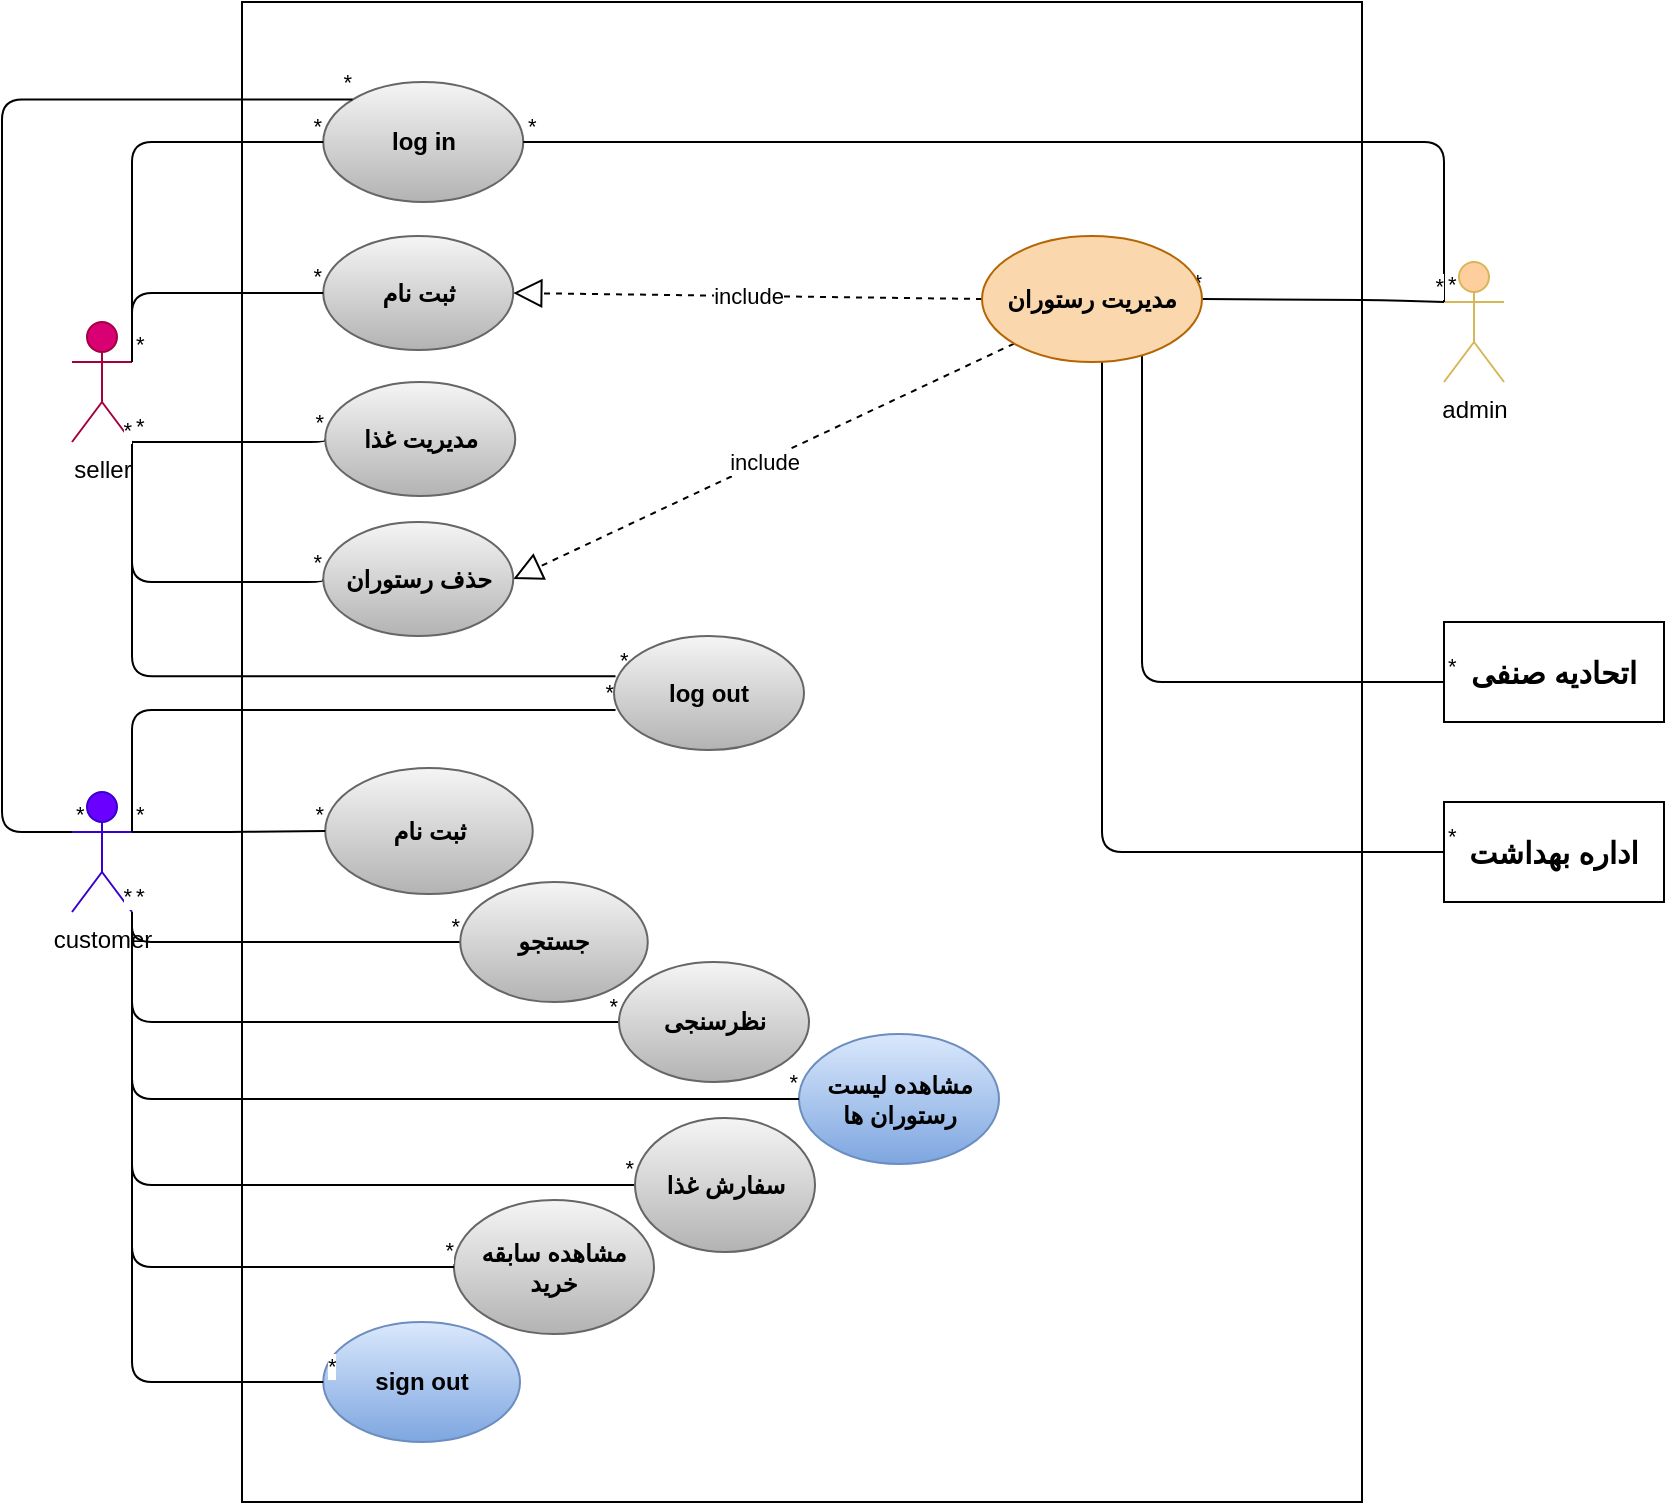 <mxfile version="13.10.9" type="github">
  <diagram name="Page-1" id="e7e014a7-5840-1c2e-5031-d8a46d1fe8dd">
    <mxGraphModel dx="1422" dy="780" grid="1" gridSize="10" guides="1" tooltips="1" connect="1" arrows="1" fold="1" page="1" pageScale="1" pageWidth="1169" pageHeight="826" background="#ffffff" math="0" shadow="0">
      <root>
        <mxCell id="0" />
        <mxCell id="1" parent="0" />
        <mxCell id="Ti_cdP-LwR2GLxK3Q5Qu-41" value="" style="rounded=0;whiteSpace=wrap;html=1;" parent="1" vertex="1">
          <mxGeometry x="310" y="140" width="560" height="750" as="geometry" />
        </mxCell>
        <mxCell id="Ti_cdP-LwR2GLxK3Q5Qu-43" value="&lt;font color=&quot;#000000&quot;&gt;customer&lt;/font&gt;" style="shape=umlActor;verticalLabelPosition=bottom;verticalAlign=top;html=1;outlineConnect=0;fillColor=#6a00ff;strokeColor=#3700CC;fontColor=#ffffff;" parent="1" vertex="1">
          <mxGeometry x="225" y="535" width="30" height="60" as="geometry" />
        </mxCell>
        <mxCell id="Ti_cdP-LwR2GLxK3Q5Qu-42" value="&lt;font color=&quot;#000000&quot;&gt;seller&lt;br&gt;&lt;/font&gt;" style="shape=umlActor;verticalLabelPosition=bottom;verticalAlign=top;html=1;outlineConnect=0;fillColor=#d80073;strokeColor=#A50040;fontColor=#ffffff;" parent="1" vertex="1">
          <mxGeometry x="225" y="300" width="30" height="60" as="geometry" />
        </mxCell>
        <mxCell id="rXxGUh9YkXs_mze31AUG-5" value="admin" style="shape=umlActor;verticalLabelPosition=bottom;verticalAlign=top;html=1;outlineConnect=0;strokeColor=#d6b656;fillColor=#FFCE9F;" parent="1" vertex="1">
          <mxGeometry x="911" y="270" width="30" height="60" as="geometry" />
        </mxCell>
        <mxCell id="Jm9gUiOZweeL1IYtcXkK-2" value="log in" style="ellipse;whiteSpace=wrap;html=1;fillColor=#f5f5f5;strokeColor=#666666;gradientColor=#b3b3b3;fontStyle=1" parent="1" vertex="1">
          <mxGeometry x="350.63" y="180" width="100" height="60" as="geometry" />
        </mxCell>
        <mxCell id="oFaBCXIpXnut_KhmdDa9-3" value="مشاهده سابقه خرید" style="ellipse;whiteSpace=wrap;html=1;fillColor=#f5f5f5;strokeColor=#666666;gradientColor=#b3b3b3;fontStyle=1" parent="1" vertex="1">
          <mxGeometry x="416" y="739" width="100" height="67" as="geometry" />
        </mxCell>
        <mxCell id="oFaBCXIpXnut_KhmdDa9-5" value="اتحادیه صنفی" style="rounded=0;whiteSpace=wrap;html=1;fontStyle=1;fontSize=15;" parent="1" vertex="1">
          <mxGeometry x="911" y="450" width="110" height="50" as="geometry" />
        </mxCell>
        <mxCell id="oFaBCXIpXnut_KhmdDa9-6" value="اداره بهداشت" style="rounded=0;whiteSpace=wrap;html=1;fontStyle=1;fontSize=15;" parent="1" vertex="1">
          <mxGeometry x="911" y="540" width="110" height="50" as="geometry" />
        </mxCell>
        <mxCell id="oFaBCXIpXnut_KhmdDa9-7" value="مشاهده لیست رستوران ها" style="ellipse;whiteSpace=wrap;html=1;fillColor=#dae8fc;strokeColor=#6c8ebf;gradientColor=#7ea6e0;fontStyle=1" parent="1" vertex="1">
          <mxGeometry x="588.5" y="656" width="100" height="65" as="geometry" />
        </mxCell>
        <mxCell id="oFaBCXIpXnut_KhmdDa9-9" style="edgeStyle=orthogonalEdgeStyle;rounded=0;orthogonalLoop=1;jettySize=auto;html=1;exitX=0.5;exitY=1;exitDx=0;exitDy=0;" parent="1" source="oFaBCXIpXnut_KhmdDa9-7" target="oFaBCXIpXnut_KhmdDa9-7" edge="1">
          <mxGeometry relative="1" as="geometry" />
        </mxCell>
        <mxCell id="oFaBCXIpXnut_KhmdDa9-20" value="sign out" style="ellipse;whiteSpace=wrap;html=1;fillColor=#dae8fc;strokeColor=#6c8ebf;gradientColor=#7ea6e0;fontStyle=1" parent="1" vertex="1">
          <mxGeometry x="350.63" y="800" width="98.38" height="60" as="geometry" />
        </mxCell>
        <mxCell id="oFaBCXIpXnut_KhmdDa9-25" value="ثبت نام" style="ellipse;whiteSpace=wrap;html=1;fillColor=#f5f5f5;strokeColor=#666666;gradientColor=#b3b3b3;fontStyle=1" parent="1" vertex="1">
          <mxGeometry x="350.63" y="257" width="95" height="57" as="geometry" />
        </mxCell>
        <mxCell id="oFaBCXIpXnut_KhmdDa9-83" value="" style="endArrow=none;html=1;edgeStyle=orthogonalEdgeStyle;entryX=1;entryY=0.5;entryDx=0;entryDy=0;exitX=0;exitY=0.333;exitDx=0;exitDy=0;exitPerimeter=0;" parent="1" source="rXxGUh9YkXs_mze31AUG-5" target="oFaBCXIpXnut_KhmdDa9-54" edge="1">
          <mxGeometry relative="1" as="geometry">
            <mxPoint x="637.5" y="361.5" as="sourcePoint" />
            <mxPoint x="790" y="340" as="targetPoint" />
            <Array as="points">
              <mxPoint x="880" y="289" />
              <mxPoint x="850" y="289" />
            </Array>
          </mxGeometry>
        </mxCell>
        <mxCell id="oFaBCXIpXnut_KhmdDa9-84" value="*" style="edgeLabel;resizable=0;html=1;align=left;verticalAlign=bottom;" parent="oFaBCXIpXnut_KhmdDa9-83" connectable="0" vertex="1">
          <mxGeometry x="-1" relative="1" as="geometry" />
        </mxCell>
        <mxCell id="oFaBCXIpXnut_KhmdDa9-85" value="*" style="edgeLabel;resizable=0;html=1;align=right;verticalAlign=bottom;" parent="oFaBCXIpXnut_KhmdDa9-83" connectable="0" vertex="1">
          <mxGeometry x="1" relative="1" as="geometry" />
        </mxCell>
        <mxCell id="oFaBCXIpXnut_KhmdDa9-86" value="" style="endArrow=none;html=1;edgeStyle=orthogonalEdgeStyle;entryX=0.5;entryY=1;entryDx=0;entryDy=0;" parent="1" source="oFaBCXIpXnut_KhmdDa9-5" target="oFaBCXIpXnut_KhmdDa9-54" edge="1">
          <mxGeometry relative="1" as="geometry">
            <mxPoint x="625" y="381.5" as="sourcePoint" />
            <mxPoint x="777.5" y="360" as="targetPoint" />
            <Array as="points">
              <mxPoint x="760" y="480" />
              <mxPoint x="760" y="300" />
              <mxPoint x="735" y="300" />
            </Array>
          </mxGeometry>
        </mxCell>
        <mxCell id="oFaBCXIpXnut_KhmdDa9-87" value="*" style="edgeLabel;resizable=0;html=1;align=left;verticalAlign=bottom;" parent="oFaBCXIpXnut_KhmdDa9-86" connectable="0" vertex="1">
          <mxGeometry x="-1" relative="1" as="geometry" />
        </mxCell>
        <mxCell id="oFaBCXIpXnut_KhmdDa9-88" value="*" style="edgeLabel;resizable=0;html=1;align=right;verticalAlign=bottom;" parent="oFaBCXIpXnut_KhmdDa9-86" connectable="0" vertex="1">
          <mxGeometry x="1" relative="1" as="geometry" />
        </mxCell>
        <mxCell id="oFaBCXIpXnut_KhmdDa9-89" value="" style="endArrow=none;html=1;edgeStyle=orthogonalEdgeStyle;entryX=0;entryY=1;entryDx=0;entryDy=0;exitX=0;exitY=0.5;exitDx=0;exitDy=0;" parent="1" source="oFaBCXIpXnut_KhmdDa9-6" target="oFaBCXIpXnut_KhmdDa9-54" edge="1">
          <mxGeometry relative="1" as="geometry">
            <mxPoint x="870" y="565" as="sourcePoint" />
            <mxPoint x="732.5" y="340" as="targetPoint" />
            <Array as="points">
              <mxPoint x="740" y="565" />
              <mxPoint x="740" y="305" />
              <mxPoint x="696" y="305" />
            </Array>
          </mxGeometry>
        </mxCell>
        <mxCell id="oFaBCXIpXnut_KhmdDa9-90" value="*" style="edgeLabel;resizable=0;html=1;align=left;verticalAlign=bottom;" parent="oFaBCXIpXnut_KhmdDa9-89" connectable="0" vertex="1">
          <mxGeometry x="-1" relative="1" as="geometry" />
        </mxCell>
        <mxCell id="oFaBCXIpXnut_KhmdDa9-91" value="*" style="edgeLabel;resizable=0;html=1;align=right;verticalAlign=bottom;" parent="oFaBCXIpXnut_KhmdDa9-89" connectable="0" vertex="1">
          <mxGeometry x="1" relative="1" as="geometry" />
        </mxCell>
        <mxCell id="oFaBCXIpXnut_KhmdDa9-92" value="" style="endArrow=none;html=1;edgeStyle=orthogonalEdgeStyle;entryX=0;entryY=0.333;entryDx=0;entryDy=0;entryPerimeter=0;" parent="1" source="Jm9gUiOZweeL1IYtcXkK-2" target="rXxGUh9YkXs_mze31AUG-5" edge="1">
          <mxGeometry relative="1" as="geometry">
            <mxPoint x="670" y="430.75" as="sourcePoint" />
            <mxPoint x="900" y="310" as="targetPoint" />
            <Array as="points">
              <mxPoint x="911" y="210" />
            </Array>
          </mxGeometry>
        </mxCell>
        <mxCell id="oFaBCXIpXnut_KhmdDa9-93" value="*" style="edgeLabel;resizable=0;html=1;align=left;verticalAlign=bottom;" parent="oFaBCXIpXnut_KhmdDa9-92" connectable="0" vertex="1">
          <mxGeometry x="-1" relative="1" as="geometry" />
        </mxCell>
        <mxCell id="oFaBCXIpXnut_KhmdDa9-94" value="*" style="edgeLabel;resizable=0;html=1;align=right;verticalAlign=bottom;" parent="oFaBCXIpXnut_KhmdDa9-92" connectable="0" vertex="1">
          <mxGeometry x="1" relative="1" as="geometry" />
        </mxCell>
        <mxCell id="oFaBCXIpXnut_KhmdDa9-95" value="" style="endArrow=none;html=1;edgeStyle=orthogonalEdgeStyle;entryX=0;entryY=0.5;entryDx=0;entryDy=0;exitX=1;exitY=0.333;exitDx=0;exitDy=0;exitPerimeter=0;" parent="1" source="Ti_cdP-LwR2GLxK3Q5Qu-42" target="Jm9gUiOZweeL1IYtcXkK-2" edge="1">
          <mxGeometry relative="1" as="geometry">
            <mxPoint x="275" y="330" as="sourcePoint" />
            <mxPoint x="345.63" y="210" as="targetPoint" />
            <Array as="points">
              <mxPoint x="255" y="210" />
            </Array>
          </mxGeometry>
        </mxCell>
        <mxCell id="oFaBCXIpXnut_KhmdDa9-96" value="*" style="edgeLabel;resizable=0;html=1;align=left;verticalAlign=bottom;" parent="oFaBCXIpXnut_KhmdDa9-95" connectable="0" vertex="1">
          <mxGeometry x="-1" relative="1" as="geometry" />
        </mxCell>
        <mxCell id="oFaBCXIpXnut_KhmdDa9-97" value="*" style="edgeLabel;resizable=0;html=1;align=right;verticalAlign=bottom;" parent="oFaBCXIpXnut_KhmdDa9-95" connectable="0" vertex="1">
          <mxGeometry x="1" relative="1" as="geometry" />
        </mxCell>
        <mxCell id="oFaBCXIpXnut_KhmdDa9-98" value="" style="endArrow=none;html=1;edgeStyle=orthogonalEdgeStyle;entryX=0;entryY=0;entryDx=0;entryDy=0;exitX=0;exitY=0.333;exitDx=0;exitDy=0;exitPerimeter=0;" parent="1" source="Ti_cdP-LwR2GLxK3Q5Qu-43" target="Jm9gUiOZweeL1IYtcXkK-2" edge="1">
          <mxGeometry relative="1" as="geometry">
            <mxPoint x="210" y="550" as="sourcePoint" />
            <mxPoint x="622.5" y="380" as="targetPoint" />
            <Array as="points">
              <mxPoint x="190" y="555" />
              <mxPoint x="190" y="189" />
            </Array>
          </mxGeometry>
        </mxCell>
        <mxCell id="oFaBCXIpXnut_KhmdDa9-99" value="*" style="edgeLabel;resizable=0;html=1;align=left;verticalAlign=bottom;" parent="oFaBCXIpXnut_KhmdDa9-98" connectable="0" vertex="1">
          <mxGeometry x="-1" relative="1" as="geometry" />
        </mxCell>
        <mxCell id="oFaBCXIpXnut_KhmdDa9-100" value="*" style="edgeLabel;resizable=0;html=1;align=right;verticalAlign=bottom;" parent="oFaBCXIpXnut_KhmdDa9-98" connectable="0" vertex="1">
          <mxGeometry x="1" relative="1" as="geometry" />
        </mxCell>
        <mxCell id="oFaBCXIpXnut_KhmdDa9-107" value="" style="endArrow=none;html=1;edgeStyle=orthogonalEdgeStyle;exitX=1;exitY=1;exitDx=0;exitDy=0;exitPerimeter=0;entryX=0;entryY=0.5;entryDx=0;entryDy=0;" parent="1" source="Ti_cdP-LwR2GLxK3Q5Qu-43" target="Ropvw_bmy95mcoHRvxeS-3" edge="1">
          <mxGeometry relative="1" as="geometry">
            <mxPoint x="302.5" y="606.75" as="sourcePoint" />
            <mxPoint x="426" y="606" as="targetPoint" />
          </mxGeometry>
        </mxCell>
        <mxCell id="oFaBCXIpXnut_KhmdDa9-108" value="*" style="edgeLabel;resizable=0;html=1;align=left;verticalAlign=bottom;" parent="oFaBCXIpXnut_KhmdDa9-107" connectable="0" vertex="1">
          <mxGeometry x="-1" relative="1" as="geometry" />
        </mxCell>
        <mxCell id="oFaBCXIpXnut_KhmdDa9-109" value="*" style="edgeLabel;resizable=0;html=1;align=right;verticalAlign=bottom;" parent="oFaBCXIpXnut_KhmdDa9-107" connectable="0" vertex="1">
          <mxGeometry x="1" relative="1" as="geometry" />
        </mxCell>
        <mxCell id="oFaBCXIpXnut_KhmdDa9-110" value="" style="endArrow=none;html=1;edgeStyle=orthogonalEdgeStyle;exitX=1;exitY=1;exitDx=0;exitDy=0;exitPerimeter=0;entryX=0;entryY=0.5;entryDx=0;entryDy=0;" parent="1" source="Ti_cdP-LwR2GLxK3Q5Qu-43" target="oFaBCXIpXnut_KhmdDa9-7" edge="1">
          <mxGeometry relative="1" as="geometry">
            <mxPoint x="338.75" y="636.5" as="sourcePoint" />
            <mxPoint x="500" y="689" as="targetPoint" />
            <Array as="points">
              <mxPoint x="255" y="688" />
            </Array>
          </mxGeometry>
        </mxCell>
        <mxCell id="oFaBCXIpXnut_KhmdDa9-111" value="*" style="edgeLabel;resizable=0;html=1;align=left;verticalAlign=bottom;" parent="oFaBCXIpXnut_KhmdDa9-110" connectable="0" vertex="1">
          <mxGeometry x="-1" relative="1" as="geometry" />
        </mxCell>
        <mxCell id="oFaBCXIpXnut_KhmdDa9-112" value="*" style="edgeLabel;resizable=0;html=1;align=right;verticalAlign=bottom;" parent="oFaBCXIpXnut_KhmdDa9-110" connectable="0" vertex="1">
          <mxGeometry x="1" relative="1" as="geometry" />
        </mxCell>
        <mxCell id="oFaBCXIpXnut_KhmdDa9-113" value="" style="endArrow=none;html=1;edgeStyle=orthogonalEdgeStyle;entryX=0;entryY=0.5;entryDx=0;entryDy=0;exitX=1;exitY=1;exitDx=0;exitDy=0;exitPerimeter=0;" parent="1" source="Ti_cdP-LwR2GLxK3Q5Qu-42" target="Ropvw_bmy95mcoHRvxeS-1" edge="1">
          <mxGeometry relative="1" as="geometry">
            <mxPoint x="315" y="390" as="sourcePoint" />
            <mxPoint x="350.63" y="360" as="targetPoint" />
            <Array as="points">
              <mxPoint x="352" y="360" />
            </Array>
          </mxGeometry>
        </mxCell>
        <mxCell id="oFaBCXIpXnut_KhmdDa9-114" value="*" style="edgeLabel;resizable=0;html=1;align=left;verticalAlign=bottom;" parent="oFaBCXIpXnut_KhmdDa9-113" connectable="0" vertex="1">
          <mxGeometry x="-1" relative="1" as="geometry" />
        </mxCell>
        <mxCell id="oFaBCXIpXnut_KhmdDa9-115" value="*" style="edgeLabel;resizable=0;html=1;align=right;verticalAlign=bottom;" parent="oFaBCXIpXnut_KhmdDa9-113" connectable="0" vertex="1">
          <mxGeometry x="1" relative="1" as="geometry" />
        </mxCell>
        <mxCell id="oFaBCXIpXnut_KhmdDa9-116" value="" style="endArrow=none;html=1;edgeStyle=orthogonalEdgeStyle;entryX=0;entryY=0.5;entryDx=0;entryDy=0;exitX=1;exitY=1;exitDx=0;exitDy=0;exitPerimeter=0;" parent="1" source="Ti_cdP-LwR2GLxK3Q5Qu-43" target="Ropvw_bmy95mcoHRvxeS-6" edge="1">
          <mxGeometry relative="1" as="geometry">
            <mxPoint x="255" y="586" as="sourcePoint" />
            <mxPoint x="493.5" y="727.5" as="targetPoint" />
          </mxGeometry>
        </mxCell>
        <mxCell id="oFaBCXIpXnut_KhmdDa9-117" value="*" style="edgeLabel;resizable=0;html=1;align=left;verticalAlign=bottom;" parent="oFaBCXIpXnut_KhmdDa9-116" connectable="0" vertex="1">
          <mxGeometry x="-1" relative="1" as="geometry" />
        </mxCell>
        <mxCell id="oFaBCXIpXnut_KhmdDa9-118" value="*" style="edgeLabel;resizable=0;html=1;align=right;verticalAlign=bottom;" parent="oFaBCXIpXnut_KhmdDa9-116" connectable="0" vertex="1">
          <mxGeometry x="1" relative="1" as="geometry" />
        </mxCell>
        <mxCell id="oFaBCXIpXnut_KhmdDa9-119" value="" style="endArrow=none;html=1;edgeStyle=orthogonalEdgeStyle;exitX=1;exitY=1;exitDx=0;exitDy=0;exitPerimeter=0;entryX=0;entryY=0.5;entryDx=0;entryDy=0;" parent="1" source="Ti_cdP-LwR2GLxK3Q5Qu-43" target="oFaBCXIpXnut_KhmdDa9-16" edge="1">
          <mxGeometry relative="1" as="geometry">
            <mxPoint x="165" y="736" as="sourcePoint" />
            <mxPoint x="493.5" y="650" as="targetPoint" />
            <Array as="points">
              <mxPoint x="255" y="650" />
            </Array>
          </mxGeometry>
        </mxCell>
        <mxCell id="oFaBCXIpXnut_KhmdDa9-120" value="*" style="edgeLabel;resizable=0;html=1;align=left;verticalAlign=bottom;" parent="oFaBCXIpXnut_KhmdDa9-119" connectable="0" vertex="1">
          <mxGeometry x="-1" relative="1" as="geometry" />
        </mxCell>
        <mxCell id="oFaBCXIpXnut_KhmdDa9-121" value="*" style="edgeLabel;resizable=0;html=1;align=right;verticalAlign=bottom;" parent="oFaBCXIpXnut_KhmdDa9-119" connectable="0" vertex="1">
          <mxGeometry x="1" relative="1" as="geometry" />
        </mxCell>
        <mxCell id="oFaBCXIpXnut_KhmdDa9-122" value="" style="endArrow=none;html=1;edgeStyle=orthogonalEdgeStyle;entryX=0;entryY=0.5;entryDx=0;entryDy=0;exitX=1;exitY=1;exitDx=0;exitDy=0;exitPerimeter=0;" parent="1" source="Ti_cdP-LwR2GLxK3Q5Qu-43" target="oFaBCXIpXnut_KhmdDa9-3" edge="1">
          <mxGeometry relative="1" as="geometry">
            <mxPoint x="265" y="570" as="sourcePoint" />
            <mxPoint x="411.0" y="772.5" as="targetPoint" />
            <Array as="points">
              <mxPoint x="255" y="773" />
            </Array>
          </mxGeometry>
        </mxCell>
        <mxCell id="oFaBCXIpXnut_KhmdDa9-123" value="*" style="edgeLabel;resizable=0;html=1;align=left;verticalAlign=bottom;" parent="oFaBCXIpXnut_KhmdDa9-122" connectable="0" vertex="1">
          <mxGeometry x="-1" relative="1" as="geometry" />
        </mxCell>
        <mxCell id="oFaBCXIpXnut_KhmdDa9-124" value="*" style="edgeLabel;resizable=0;html=1;align=right;verticalAlign=bottom;" parent="oFaBCXIpXnut_KhmdDa9-122" connectable="0" vertex="1">
          <mxGeometry x="1" relative="1" as="geometry" />
        </mxCell>
        <mxCell id="oFaBCXIpXnut_KhmdDa9-125" value="" style="endArrow=none;html=1;edgeStyle=orthogonalEdgeStyle;entryX=1;entryY=1;entryDx=0;entryDy=0;entryPerimeter=0;exitX=0;exitY=0.5;exitDx=0;exitDy=0;" parent="1" source="oFaBCXIpXnut_KhmdDa9-20" target="Ti_cdP-LwR2GLxK3Q5Qu-43" edge="1">
          <mxGeometry relative="1" as="geometry">
            <mxPoint x="351" y="830" as="sourcePoint" />
            <mxPoint x="455" y="786" as="targetPoint" />
            <Array as="points">
              <mxPoint x="255" y="830" />
            </Array>
          </mxGeometry>
        </mxCell>
        <mxCell id="oFaBCXIpXnut_KhmdDa9-126" value="*" style="edgeLabel;resizable=0;html=1;align=left;verticalAlign=bottom;" parent="oFaBCXIpXnut_KhmdDa9-125" connectable="0" vertex="1">
          <mxGeometry x="-1" relative="1" as="geometry" />
        </mxCell>
        <mxCell id="oFaBCXIpXnut_KhmdDa9-127" value="*" style="edgeLabel;resizable=0;html=1;align=right;verticalAlign=bottom;" parent="oFaBCXIpXnut_KhmdDa9-125" connectable="0" vertex="1">
          <mxGeometry x="1" relative="1" as="geometry" />
        </mxCell>
        <mxCell id="oFaBCXIpXnut_KhmdDa9-134" value="" style="endArrow=none;html=1;edgeStyle=orthogonalEdgeStyle;entryX=0;entryY=0.5;entryDx=0;entryDy=0;exitX=1;exitY=1;exitDx=0;exitDy=0;exitPerimeter=0;" parent="1" source="Ti_cdP-LwR2GLxK3Q5Qu-42" target="Ropvw_bmy95mcoHRvxeS-2" edge="1">
          <mxGeometry relative="1" as="geometry">
            <mxPoint x="275" y="430" as="sourcePoint" />
            <mxPoint x="350.63" y="430" as="targetPoint" />
            <Array as="points">
              <mxPoint x="255" y="430" />
              <mxPoint x="351" y="430" />
            </Array>
          </mxGeometry>
        </mxCell>
        <mxCell id="oFaBCXIpXnut_KhmdDa9-135" value="*" style="edgeLabel;resizable=0;html=1;align=left;verticalAlign=bottom;" parent="oFaBCXIpXnut_KhmdDa9-134" connectable="0" vertex="1">
          <mxGeometry x="-1" relative="1" as="geometry" />
        </mxCell>
        <mxCell id="oFaBCXIpXnut_KhmdDa9-136" value="*" style="edgeLabel;resizable=0;html=1;align=right;verticalAlign=bottom;" parent="oFaBCXIpXnut_KhmdDa9-134" connectable="0" vertex="1">
          <mxGeometry x="1" relative="1" as="geometry" />
        </mxCell>
        <mxCell id="0yDzKwt1mDLhN0Ld_7wp-2" value="include" style="endArrow=block;dashed=1;endFill=0;endSize=12;html=1;entryX=1;entryY=0.5;entryDx=0;entryDy=0;exitX=0;exitY=0.5;exitDx=0;exitDy=0;" parent="1" source="oFaBCXIpXnut_KhmdDa9-54" target="oFaBCXIpXnut_KhmdDa9-25" edge="1">
          <mxGeometry width="160" relative="1" as="geometry">
            <mxPoint x="720" y="270" as="sourcePoint" />
            <mxPoint x="740" y="270" as="targetPoint" />
          </mxGeometry>
        </mxCell>
        <mxCell id="LZOqlYVMBqQ8iP9V0Yqu-1" value="include" style="endArrow=block;dashed=1;endFill=0;endSize=12;html=1;entryX=1;entryY=0.5;entryDx=0;entryDy=0;exitX=0;exitY=1;exitDx=0;exitDy=0;" parent="1" source="oFaBCXIpXnut_KhmdDa9-54" target="Ropvw_bmy95mcoHRvxeS-2" edge="1">
          <mxGeometry width="160" relative="1" as="geometry">
            <mxPoint x="760" y="351.5" as="sourcePoint" />
            <mxPoint x="445.63" y="430" as="targetPoint" />
          </mxGeometry>
        </mxCell>
        <mxCell id="oFaBCXIpXnut_KhmdDa9-16" value="نظرسنجی" style="ellipse;whiteSpace=wrap;html=1;fillColor=#f5f5f5;strokeColor=#666666;gradientColor=#b3b3b3;fontStyle=1" parent="1" vertex="1">
          <mxGeometry x="498.5" y="620" width="95" height="60" as="geometry" />
        </mxCell>
        <mxCell id="oFaBCXIpXnut_KhmdDa9-54" value="مدیریت رستوران" style="ellipse;whiteSpace=wrap;html=1;fillColor=#fad7ac;strokeColor=#b46504;fontStyle=1" parent="1" vertex="1">
          <mxGeometry x="680" y="257" width="110" height="63" as="geometry" />
        </mxCell>
        <mxCell id="LZOqlYVMBqQ8iP9V0Yqu-4" value="" style="endArrow=none;html=1;edgeStyle=orthogonalEdgeStyle;entryX=0.008;entryY=0.649;entryDx=0;entryDy=0;entryPerimeter=0;" parent="1" target="Ropvw_bmy95mcoHRvxeS-4" edge="1">
          <mxGeometry relative="1" as="geometry">
            <mxPoint x="255" y="555" as="sourcePoint" />
            <mxPoint x="525" y="498.5" as="targetPoint" />
            <Array as="points">
              <mxPoint x="255" y="494" />
            </Array>
          </mxGeometry>
        </mxCell>
        <mxCell id="LZOqlYVMBqQ8iP9V0Yqu-5" value="*" style="edgeLabel;resizable=0;html=1;align=left;verticalAlign=bottom;" parent="LZOqlYVMBqQ8iP9V0Yqu-4" connectable="0" vertex="1">
          <mxGeometry x="-1" relative="1" as="geometry" />
        </mxCell>
        <mxCell id="LZOqlYVMBqQ8iP9V0Yqu-6" value="*" style="edgeLabel;resizable=0;html=1;align=right;verticalAlign=bottom;" parent="LZOqlYVMBqQ8iP9V0Yqu-4" connectable="0" vertex="1">
          <mxGeometry x="1" relative="1" as="geometry" />
        </mxCell>
        <mxCell id="LZOqlYVMBqQ8iP9V0Yqu-7" value="" style="endArrow=none;html=1;edgeStyle=orthogonalEdgeStyle;exitX=0.008;exitY=0.353;exitDx=0;exitDy=0;exitPerimeter=0;" parent="1" source="Ropvw_bmy95mcoHRvxeS-4" edge="1">
          <mxGeometry relative="1" as="geometry">
            <mxPoint x="538.793" y="478.419" as="sourcePoint" />
            <mxPoint x="255" y="363" as="targetPoint" />
            <Array as="points">
              <mxPoint x="255" y="477" />
            </Array>
          </mxGeometry>
        </mxCell>
        <mxCell id="LZOqlYVMBqQ8iP9V0Yqu-8" value="*" style="edgeLabel;resizable=0;html=1;align=left;verticalAlign=bottom;" parent="LZOqlYVMBqQ8iP9V0Yqu-7" connectable="0" vertex="1">
          <mxGeometry x="-1" relative="1" as="geometry" />
        </mxCell>
        <mxCell id="LZOqlYVMBqQ8iP9V0Yqu-9" value="*" style="edgeLabel;resizable=0;html=1;align=right;verticalAlign=bottom;" parent="LZOqlYVMBqQ8iP9V0Yqu-7" connectable="0" vertex="1">
          <mxGeometry x="1" relative="1" as="geometry" />
        </mxCell>
        <mxCell id="LZOqlYVMBqQ8iP9V0Yqu-12" value="ثبت نام" style="ellipse;whiteSpace=wrap;html=1;fillColor=#f5f5f5;strokeColor=#666666;gradientColor=#b3b3b3;fontStyle=1" parent="1" vertex="1">
          <mxGeometry x="351.62" y="523" width="103.75" height="63" as="geometry" />
        </mxCell>
        <mxCell id="VYPXpgVH3DA66YAYNXMS-15" value="" style="endArrow=none;html=1;edgeStyle=orthogonalEdgeStyle;exitX=1;exitY=0.333;exitDx=0;exitDy=0;exitPerimeter=0;entryX=0;entryY=0.5;entryDx=0;entryDy=0;" parent="1" source="Ti_cdP-LwR2GLxK3Q5Qu-43" target="LZOqlYVMBqQ8iP9V0Yqu-12" edge="1">
          <mxGeometry relative="1" as="geometry">
            <mxPoint x="265" y="310" as="sourcePoint" />
            <mxPoint x="346.62" y="554.5" as="targetPoint" />
          </mxGeometry>
        </mxCell>
        <mxCell id="VYPXpgVH3DA66YAYNXMS-16" value="*" style="edgeLabel;resizable=0;html=1;align=left;verticalAlign=bottom;" parent="VYPXpgVH3DA66YAYNXMS-15" connectable="0" vertex="1">
          <mxGeometry x="-1" relative="1" as="geometry" />
        </mxCell>
        <mxCell id="VYPXpgVH3DA66YAYNXMS-17" value="*" style="edgeLabel;resizable=0;html=1;align=right;verticalAlign=bottom;" parent="VYPXpgVH3DA66YAYNXMS-15" connectable="0" vertex="1">
          <mxGeometry x="1" relative="1" as="geometry" />
        </mxCell>
        <mxCell id="VYPXpgVH3DA66YAYNXMS-18" value="" style="endArrow=none;html=1;edgeStyle=orthogonalEdgeStyle;entryX=0;entryY=0.5;entryDx=0;entryDy=0;exitX=1;exitY=0.333;exitDx=0;exitDy=0;exitPerimeter=0;" parent="1" source="Ti_cdP-LwR2GLxK3Q5Qu-42" target="oFaBCXIpXnut_KhmdDa9-25" edge="1">
          <mxGeometry relative="1" as="geometry">
            <mxPoint x="265" y="370" as="sourcePoint" />
            <mxPoint x="345.63" y="285.5" as="targetPoint" />
            <Array as="points">
              <mxPoint x="255" y="286" />
            </Array>
          </mxGeometry>
        </mxCell>
        <mxCell id="VYPXpgVH3DA66YAYNXMS-19" value="*" style="edgeLabel;resizable=0;html=1;align=left;verticalAlign=bottom;" parent="VYPXpgVH3DA66YAYNXMS-18" connectable="0" vertex="1">
          <mxGeometry x="-1" relative="1" as="geometry" />
        </mxCell>
        <mxCell id="VYPXpgVH3DA66YAYNXMS-20" value="*" style="edgeLabel;resizable=0;html=1;align=right;verticalAlign=bottom;" parent="VYPXpgVH3DA66YAYNXMS-18" connectable="0" vertex="1">
          <mxGeometry x="1" relative="1" as="geometry" />
        </mxCell>
        <mxCell id="Ropvw_bmy95mcoHRvxeS-1" value="مدیریت غذا" style="ellipse;whiteSpace=wrap;html=1;fillColor=#f5f5f5;strokeColor=#666666;gradientColor=#b3b3b3;fontStyle=1" vertex="1" parent="1">
          <mxGeometry x="351.62" y="330" width="95" height="57" as="geometry" />
        </mxCell>
        <mxCell id="Ropvw_bmy95mcoHRvxeS-2" value="حذف رستوران" style="ellipse;whiteSpace=wrap;html=1;fillColor=#f5f5f5;strokeColor=#666666;gradientColor=#b3b3b3;fontStyle=1" vertex="1" parent="1">
          <mxGeometry x="350.63" y="400" width="95" height="57" as="geometry" />
        </mxCell>
        <mxCell id="Ropvw_bmy95mcoHRvxeS-3" value="جستجو" style="ellipse;whiteSpace=wrap;html=1;fillColor=#f5f5f5;strokeColor=#666666;gradientColor=#b3b3b3;fontStyle=1" vertex="1" parent="1">
          <mxGeometry x="419.13" y="580" width="93.75" height="60" as="geometry" />
        </mxCell>
        <mxCell id="Ropvw_bmy95mcoHRvxeS-4" value="log out" style="ellipse;whiteSpace=wrap;html=1;fillColor=#f5f5f5;strokeColor=#666666;gradientColor=#b3b3b3;fontStyle=1" vertex="1" parent="1">
          <mxGeometry x="496" y="457" width="95" height="57" as="geometry" />
        </mxCell>
        <mxCell id="Ropvw_bmy95mcoHRvxeS-6" value="سفارش غذا" style="ellipse;whiteSpace=wrap;html=1;fillColor=#f5f5f5;strokeColor=#666666;gradientColor=#b3b3b3;fontStyle=1" vertex="1" parent="1">
          <mxGeometry x="506.5" y="698" width="90" height="67" as="geometry" />
        </mxCell>
      </root>
    </mxGraphModel>
  </diagram>
</mxfile>
